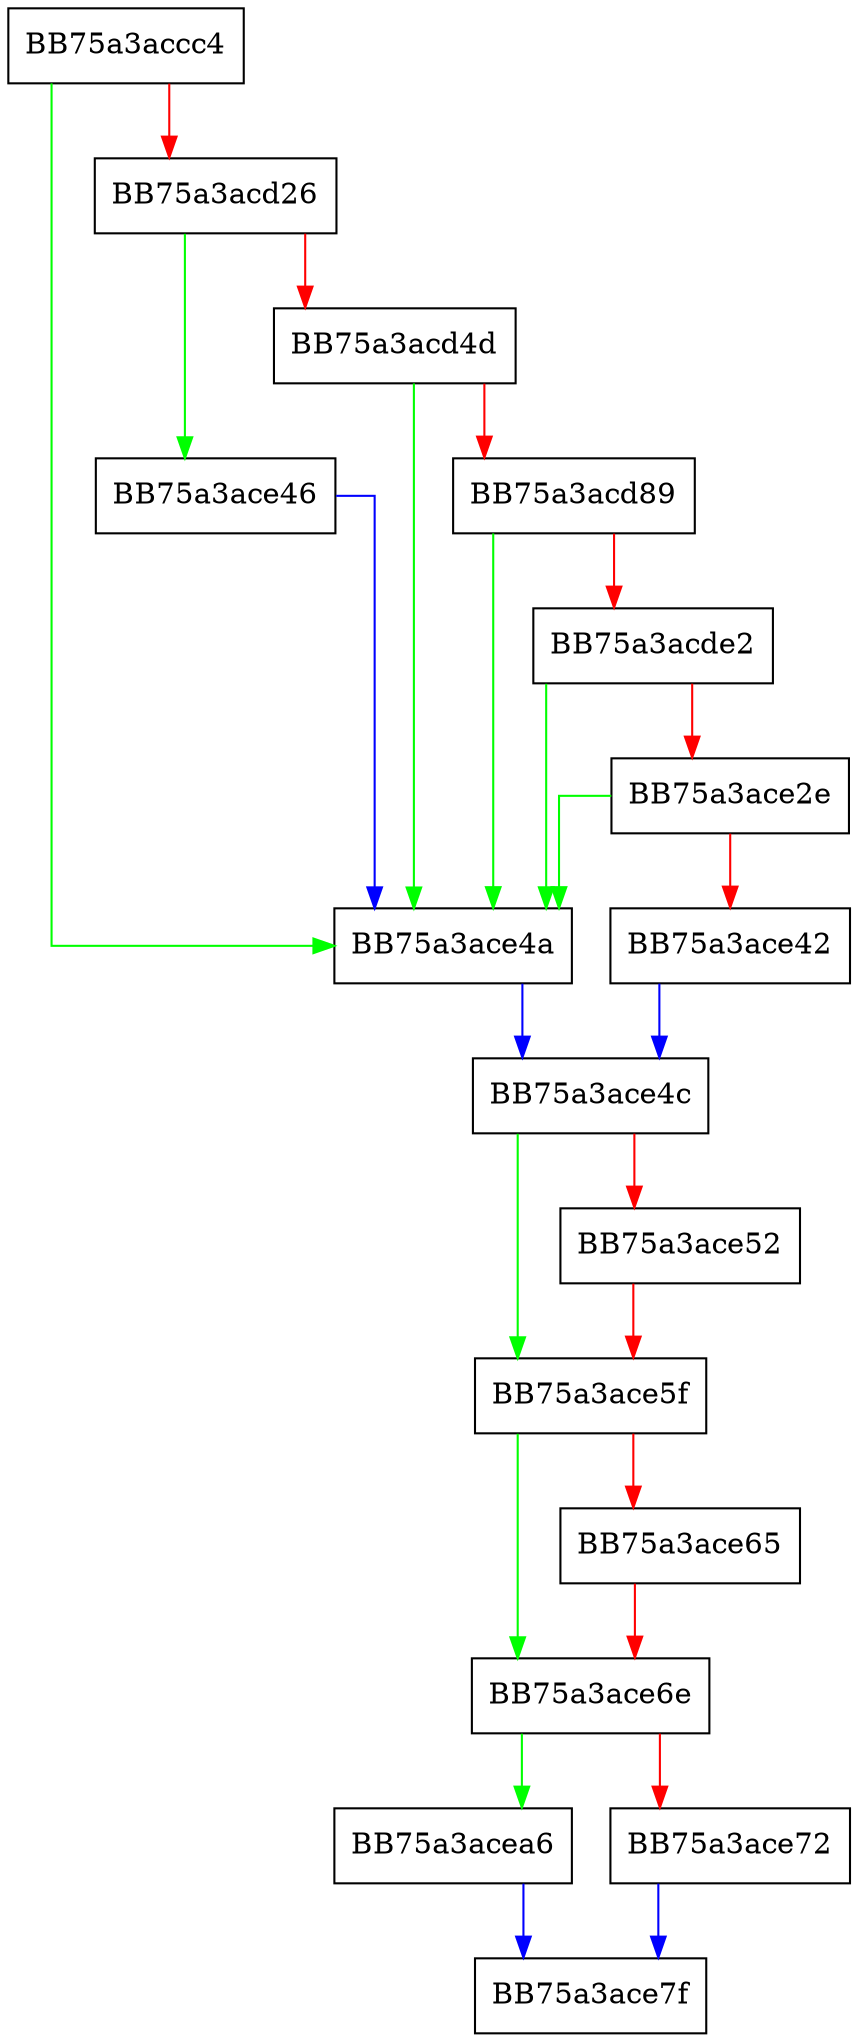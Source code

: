 digraph createStringConstructorAndPrototype {
  node [shape="box"];
  graph [splines=ortho];
  BB75a3accc4 -> BB75a3ace4a [color="green"];
  BB75a3accc4 -> BB75a3acd26 [color="red"];
  BB75a3acd26 -> BB75a3ace46 [color="green"];
  BB75a3acd26 -> BB75a3acd4d [color="red"];
  BB75a3acd4d -> BB75a3ace4a [color="green"];
  BB75a3acd4d -> BB75a3acd89 [color="red"];
  BB75a3acd89 -> BB75a3ace4a [color="green"];
  BB75a3acd89 -> BB75a3acde2 [color="red"];
  BB75a3acde2 -> BB75a3ace4a [color="green"];
  BB75a3acde2 -> BB75a3ace2e [color="red"];
  BB75a3ace2e -> BB75a3ace4a [color="green"];
  BB75a3ace2e -> BB75a3ace42 [color="red"];
  BB75a3ace42 -> BB75a3ace4c [color="blue"];
  BB75a3ace46 -> BB75a3ace4a [color="blue"];
  BB75a3ace4a -> BB75a3ace4c [color="blue"];
  BB75a3ace4c -> BB75a3ace5f [color="green"];
  BB75a3ace4c -> BB75a3ace52 [color="red"];
  BB75a3ace52 -> BB75a3ace5f [color="red"];
  BB75a3ace5f -> BB75a3ace6e [color="green"];
  BB75a3ace5f -> BB75a3ace65 [color="red"];
  BB75a3ace65 -> BB75a3ace6e [color="red"];
  BB75a3ace6e -> BB75a3acea6 [color="green"];
  BB75a3ace6e -> BB75a3ace72 [color="red"];
  BB75a3ace72 -> BB75a3ace7f [color="blue"];
  BB75a3acea6 -> BB75a3ace7f [color="blue"];
}